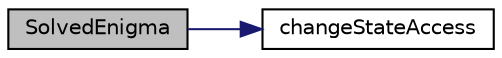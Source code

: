 digraph "SolvedEnigma"
{
 // LATEX_PDF_SIZE
  edge [fontname="Helvetica",fontsize="10",labelfontname="Helvetica",labelfontsize="10"];
  node [fontname="Helvetica",fontsize="10",shape=record];
  rankdir="LR";
  Node1 [label="SolvedEnigma",height=0.2,width=0.4,color="black", fillcolor="grey75", style="filled", fontcolor="black",tooltip=" "];
  Node1 -> Node2 [color="midnightblue",fontsize="10",style="solid",fontname="Helvetica"];
  Node2 [label="changeStateAccess",height=0.2,width=0.4,color="black", fillcolor="white", style="filled",URL="$graph_8c.html#a080a000422baa813900bbe53cdc6ae54",tooltip=" "];
}
